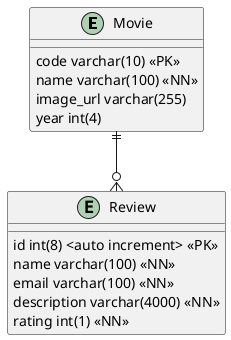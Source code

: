 @startuml "Modelo Entidad Relacion"

Entity Movie {
  code varchar(10) <<PK>>
  name varchar(100) <<NN>>
  image_url varchar(255)
  year int(4)
}

Entity Review {
  id int(8) <auto increment> <<PK>>
  name varchar(100) <<NN>>
  email varchar(100) <<NN>>
  description varchar(4000) <<NN>>
  rating int(1) <<NN>>
}

Movie ||--o{ Review

@enduml